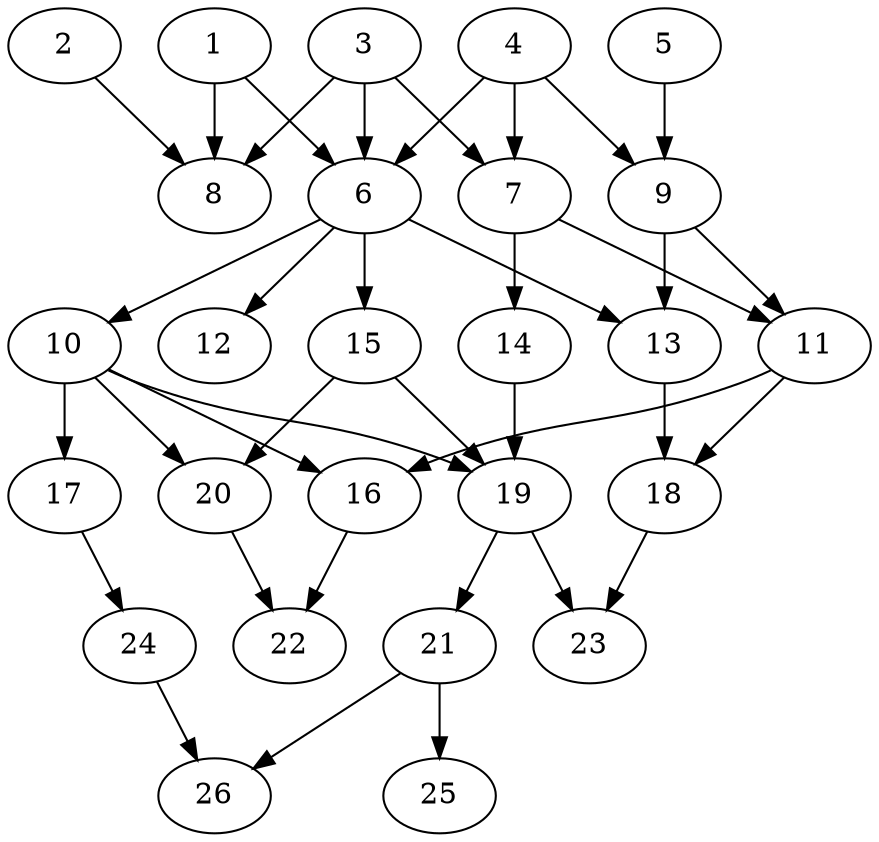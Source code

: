 // DAG (tier=2-normal, mode=compute, n=26, ccr=0.388, fat=0.510, density=0.497, regular=0.433, jump=0.107, mindata=524288, maxdata=8388608)
// DAG automatically generated by daggen at Sun Aug 24 16:33:33 2025
// /home/ermia/Project/Environments/daggen/bin/daggen --dot --ccr 0.388 --fat 0.510 --regular 0.433 --density 0.497 --jump 0.107 --mindata 524288 --maxdata 8388608 -n 26 
digraph G {
  1 [size="11485435742419866", alpha="0.13", expect_size="5742717871209933"]
  1 -> 6 [size ="208793468141568"]
  1 -> 8 [size ="208793468141568"]
  2 [size="263637028321792", alpha="0.14", expect_size="131818514160896"]
  2 -> 8 [size ="8422195986432"]
  3 [size="95836497623662985216", alpha="0.04", expect_size="47918248811831492608"]
  3 -> 6 [size ="167536951820288"]
  3 -> 7 [size ="167536951820288"]
  3 -> 8 [size ="167536951820288"]
  4 [size="210992431834540032", alpha="0.08", expect_size="105496215917270016"]
  4 -> 6 [size ="121131499520000"]
  4 -> 7 [size ="121131499520000"]
  4 -> 9 [size ="121131499520000"]
  5 [size="905320425543283328", alpha="0.18", expect_size="452660212771641664"]
  5 -> 9 [size ="320484763762688"]
  6 [size="809868045907628672", alpha="0.17", expect_size="404934022953814336"]
  6 -> 10 [size ="300682682826752"]
  6 -> 12 [size ="300682682826752"]
  6 -> 13 [size ="300682682826752"]
  6 -> 15 [size ="300682682826752"]
  7 [size="717000743559628416", alpha="0.10", expect_size="358500371779814208"]
  7 -> 11 [size ="286098509004800"]
  7 -> 14 [size ="286098509004800"]
  8 [size="4385858940871631", alpha="0.19", expect_size="2192929470435815"]
  9 [size="137458543629090272", alpha="0.12", expect_size="68729271814545136"]
  9 -> 11 [size ="169793822916608"]
  9 -> 13 [size ="169793822916608"]
  10 [size="2916857805091660", alpha="0.02", expect_size="1458428902545830"]
  10 -> 16 [size ="219730560417792"]
  10 -> 17 [size ="219730560417792"]
  10 -> 19 [size ="219730560417792"]
  10 -> 20 [size ="219730560417792"]
  11 [size="6283103777108678", alpha="0.19", expect_size="3141551888554339"]
  11 -> 16 [size ="183966275469312"]
  11 -> 18 [size ="183966275469312"]
  12 [size="11161597897506574", alpha="0.15", expect_size="5580798948753287"]
  13 [size="9113958364642650", alpha="0.11", expect_size="4556979182321325"]
  13 -> 18 [size ="401700238131200"]
  14 [size="1912118719376888", alpha="0.18", expect_size="956059359688444"]
  14 -> 19 [size ="31571365068800"]
  15 [size="722950225294858240", alpha="0.03", expect_size="361475112647429120"]
  15 -> 19 [size ="362865420664832"]
  15 -> 20 [size ="362865420664832"]
  16 [size="28329334595903291392", alpha="0.17", expect_size="14164667297951645696"]
  16 -> 22 [size ="74344281669632"]
  17 [size="12401630990675764", alpha="0.13", expect_size="6200815495337882"]
  17 -> 24 [size ="6540505382912"]
  18 [size="837812432575302912", alpha="0.07", expect_size="418906216287651456"]
  18 -> 23 [size ="377576958722048"]
  19 [size="8850218200072192000", alpha="0.05", expect_size="4425109100036096000"]
  19 -> 21 [size ="34228876083200"]
  19 -> 23 [size ="34228876083200"]
  20 [size="1068257288225248896", alpha="0.15", expect_size="534128644112624448"]
  20 -> 22 [size ="492977990402048"]
  21 [size="1127479113944489728", alpha="0.03", expect_size="563739556972244864"]
  21 -> 25 [size ="525655812866048"]
  21 -> 26 [size ="525655812866048"]
  22 [size="164606956157263675392", alpha="0.08", expect_size="82303478078631837696"]
  23 [size="35681475227549696000", alpha="0.13", expect_size="17840737613774848000"]
  24 [size="103825266115410800", alpha="0.06", expect_size="51912633057705400"]
  24 -> 26 [size ="51759858843648"]
  25 [size="6840792969261764", alpha="0.04", expect_size="3420396484630882"]
  26 [size="12782828041809776", alpha="0.17", expect_size="6391414020904888"]
}